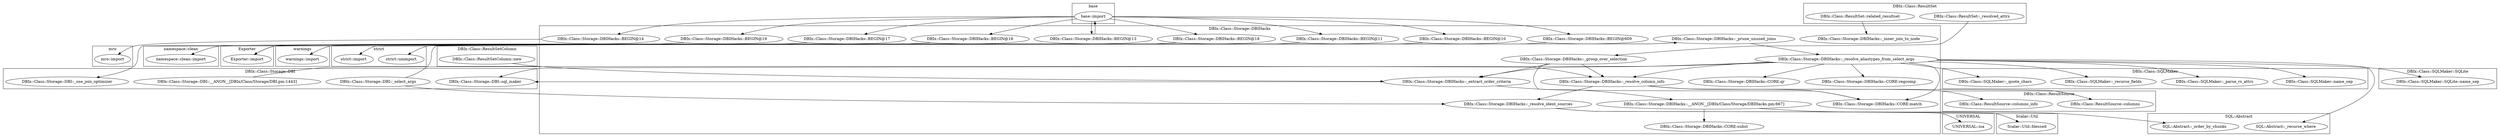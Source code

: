 digraph {
graph [overlap=false]
subgraph cluster_DBIx_Class_Storage_DBIHacks {
	label="DBIx::Class::Storage::DBIHacks";
	"DBIx::Class::Storage::DBIHacks::_resolve_aliastypes_from_select_args";
	"DBIx::Class::Storage::DBIHacks::BEGIN@13";
	"DBIx::Class::Storage::DBIHacks::BEGIN@10";
	"DBIx::Class::Storage::DBIHacks::BEGIN@19";
	"DBIx::Class::Storage::DBIHacks::_extract_order_criteria";
	"DBIx::Class::Storage::DBIHacks::CORE:qr";
	"DBIx::Class::Storage::DBIHacks::BEGIN@18";
	"DBIx::Class::Storage::DBIHacks::BEGIN@11";
	"DBIx::Class::Storage::DBIHacks::_resolve_column_info";
	"DBIx::Class::Storage::DBIHacks::_inner_join_to_node";
	"DBIx::Class::Storage::DBIHacks::_prune_unused_joins";
	"DBIx::Class::Storage::DBIHacks::BEGIN@609";
	"DBIx::Class::Storage::DBIHacks::__ANON__[DBIx/Class/Storage/DBIHacks.pm:667]";
	"DBIx::Class::Storage::DBIHacks::BEGIN@16";
	"DBIx::Class::Storage::DBIHacks::_group_over_selection";
	"DBIx::Class::Storage::DBIHacks::CORE:regcomp";
	"DBIx::Class::Storage::DBIHacks::BEGIN@17";
	"DBIx::Class::Storage::DBIHacks::CORE:match";
	"DBIx::Class::Storage::DBIHacks::CORE:subst";
	"DBIx::Class::Storage::DBIHacks::BEGIN@14";
	"DBIx::Class::Storage::DBIHacks::_resolve_ident_sources";
}
subgraph cluster_DBIx_Class_ResultSet {
	label="DBIx::Class::ResultSet";
	"DBIx::Class::ResultSet::related_resultset";
	"DBIx::Class::ResultSet::_resolved_attrs";
}
subgraph cluster_mro {
	label="mro";
	"mro::import";
}
subgraph cluster_UNIVERSAL {
	label="UNIVERSAL";
	"UNIVERSAL::isa";
}
subgraph cluster_namespace_clean {
	label="namespace::clean";
	"namespace::clean::import";
}
subgraph cluster_DBIx_Class_SQLMaker {
	label="DBIx::Class::SQLMaker";
	"DBIx::Class::SQLMaker::name_sep";
	"DBIx::Class::SQLMaker::_parse_rs_attrs";
	"DBIx::Class::SQLMaker::_recurse_fields";
	"DBIx::Class::SQLMaker::_quote_chars";
}
subgraph cluster_base {
	label="base";
	"base::import";
}
subgraph cluster_Exporter {
	label="Exporter";
	"Exporter::import";
}
subgraph cluster_DBIx_Class_ResultSource {
	label="DBIx::Class::ResultSource";
	"DBIx::Class::ResultSource::columns";
	"DBIx::Class::ResultSource::columns_info";
}
subgraph cluster_warnings {
	label="warnings";
	"warnings::import";
}
subgraph cluster_DBIx_Class_ResultSetColumn {
	label="DBIx::Class::ResultSetColumn";
	"DBIx::Class::ResultSetColumn::new";
}
subgraph cluster_SQL_Abstract {
	label="SQL::Abstract";
	"SQL::Abstract::_order_by_chunks";
	"SQL::Abstract::_recurse_where";
}
subgraph cluster_Scalar_Util {
	label="Scalar::Util";
	"Scalar::Util::blessed";
}
subgraph cluster_DBIx_Class_SQLMaker_SQLite {
	label="DBIx::Class::SQLMaker::SQLite";
	"DBIx::Class::SQLMaker::SQLite::name_sep";
}
subgraph cluster_strict {
	label="strict";
	"strict::import";
	"strict::unimport";
}
subgraph cluster_DBIx_Class_Storage_DBI {
	label="DBIx::Class::Storage::DBI";
	"DBIx::Class::Storage::DBI::sql_maker";
	"DBIx::Class::Storage::DBI::__ANON__[DBIx/Class/Storage/DBI.pm:1443]";
	"DBIx::Class::Storage::DBI::_use_join_optimizer";
	"DBIx::Class::Storage::DBI::_select_args";
}
"DBIx::Class::Storage::DBIHacks::_resolve_aliastypes_from_select_args" -> "DBIx::Class::SQLMaker::_parse_rs_attrs";
"DBIx::Class::Storage::DBIHacks::BEGIN@16" -> "Exporter::import";
"DBIx::Class::Storage::DBIHacks::BEGIN@17" -> "Exporter::import";
"DBIx::Class::Storage::DBIHacks::BEGIN@18" -> "Exporter::import";
"DBIx::Class::Storage::DBIHacks::_extract_order_criteria" -> "DBIx::Class::Storage::DBIHacks::__ANON__[DBIx/Class/Storage/DBIHacks.pm:667]";
"DBIx::Class::Storage::DBIHacks::_resolve_column_info" -> "DBIx::Class::Storage::DBIHacks::_resolve_ident_sources";
"DBIx::Class::Storage::DBI::_select_args" -> "DBIx::Class::Storage::DBIHacks::_resolve_ident_sources";
"base::import" -> "DBIx::Class::Storage::DBIHacks::BEGIN@13";
"DBIx::Class::Storage::DBIHacks::_resolve_ident_sources" -> "Scalar::Util::blessed";
"DBIx::Class::Storage::DBIHacks::_resolve_aliastypes_from_select_args" -> "DBIx::Class::SQLMaker::_quote_chars";
"DBIx::Class::Storage::DBIHacks::_prune_unused_joins" -> "DBIx::Class::Storage::DBIHacks::_resolve_aliastypes_from_select_args";
"DBIx::Class::Storage::DBIHacks::_resolve_aliastypes_from_select_args" -> "DBIx::Class::Storage::DBI::sql_maker";
"DBIx::Class::Storage::DBIHacks::_extract_order_criteria" -> "DBIx::Class::Storage::DBI::sql_maker";
"DBIx::Class::Storage::DBIHacks::_resolve_aliastypes_from_select_args" -> "DBIx::Class::SQLMaker::SQLite::name_sep";
"DBIx::Class::Storage::DBIHacks::BEGIN@609" -> "strict::unimport";
"DBIx::Class::Storage::DBIHacks::BEGIN@13" -> "base::import";
"DBIx::Class::Storage::DBI::_select_args" -> "DBIx::Class::Storage::DBIHacks::_prune_unused_joins";
"base::import" -> "DBIx::Class::Storage::DBIHacks::BEGIN@609";
"DBIx::Class::Storage::DBIHacks::BEGIN@11" -> "warnings::import";
"DBIx::Class::Storage::DBIHacks::_resolve_aliastypes_from_select_args" -> "DBIx::Class::Storage::DBIHacks::CORE:match";
"DBIx::Class::Storage::DBIHacks::_group_over_selection" -> "DBIx::Class::Storage::DBIHacks::CORE:match";
"DBIx::Class::Storage::DBIHacks::_resolve_column_info" -> "DBIx::Class::Storage::DBIHacks::CORE:match";
"DBIx::Class::Storage::DBIHacks::_resolve_aliastypes_from_select_args" -> "DBIx::Class::SQLMaker::_recurse_fields";
"DBIx::Class::ResultSet::related_resultset" -> "DBIx::Class::Storage::DBIHacks::_inner_join_to_node";
"base::import" -> "DBIx::Class::Storage::DBIHacks::BEGIN@16";
"DBIx::Class::ResultSet::_resolved_attrs" -> "DBIx::Class::Storage::DBIHacks::_group_over_selection";
"base::import" -> "DBIx::Class::Storage::DBIHacks::BEGIN@14";
"DBIx::Class::Storage::DBIHacks::BEGIN@19" -> "namespace::clean::import";
"DBIx::Class::Storage::DBIHacks::BEGIN@10" -> "strict::import";
"base::import" -> "DBIx::Class::Storage::DBIHacks::BEGIN@17";
"DBIx::Class::Storage::DBIHacks::_resolve_column_info" -> "DBIx::Class::ResultSource::columns_info";
"base::import" -> "DBIx::Class::Storage::DBIHacks::BEGIN@10";
"base::import" -> "DBIx::Class::Storage::DBIHacks::BEGIN@11";
"DBIx::Class::Storage::DBIHacks::_resolve_aliastypes_from_select_args" -> "DBIx::Class::Storage::DBIHacks::CORE:regcomp";
"DBIx::Class::Storage::DBIHacks::_resolve_aliastypes_from_select_args" -> "SQL::Abstract::_recurse_where";
"DBIx::Class::Storage::DBIHacks::_resolve_column_info" -> "DBIx::Class::ResultSource::columns";
"DBIx::Class::Storage::DBIHacks::__ANON__[DBIx/Class/Storage/DBIHacks.pm:667]" -> "DBIx::Class::Storage::DBIHacks::CORE:subst";
"DBIx::Class::Storage::DBIHacks::_resolve_aliastypes_from_select_args" -> "DBIx::Class::SQLMaker::name_sep";
"DBIx::Class::Storage::DBIHacks::_resolve_aliastypes_from_select_args" -> "DBIx::Class::Storage::DBIHacks::_resolve_column_info";
"DBIx::Class::Storage::DBIHacks::_group_over_selection" -> "DBIx::Class::Storage::DBIHacks::_resolve_column_info";
"DBIx::Class::Storage::DBI::__ANON__[DBIx/Class/Storage/DBI.pm:1443]" -> "DBIx::Class::Storage::DBIHacks::_resolve_column_info";
"DBIx::Class::Storage::DBIHacks::__ANON__[DBIx/Class/Storage/DBIHacks.pm:667]" -> "SQL::Abstract::_order_by_chunks";
"DBIx::Class::Storage::DBIHacks::_resolve_aliastypes_from_select_args" -> "DBIx::Class::Storage::DBIHacks::_extract_order_criteria";
"DBIx::Class::Storage::DBIHacks::_group_over_selection" -> "DBIx::Class::Storage::DBIHacks::_extract_order_criteria";
"DBIx::Class::ResultSetColumn::new" -> "DBIx::Class::Storage::DBIHacks::_extract_order_criteria";
"DBIx::Class::Storage::DBIHacks::_resolve_ident_sources" -> "UNIVERSAL::isa";
"DBIx::Class::Storage::DBIHacks::_resolve_aliastypes_from_select_args" -> "DBIx::Class::Storage::DBIHacks::CORE:qr";
"DBIx::Class::Storage::DBIHacks::BEGIN@14" -> "mro::import";
"base::import" -> "DBIx::Class::Storage::DBIHacks::BEGIN@18";
"base::import" -> "DBIx::Class::Storage::DBIHacks::BEGIN@19";
"DBIx::Class::Storage::DBIHacks::_prune_unused_joins" -> "DBIx::Class::Storage::DBI::_use_join_optimizer";
}
